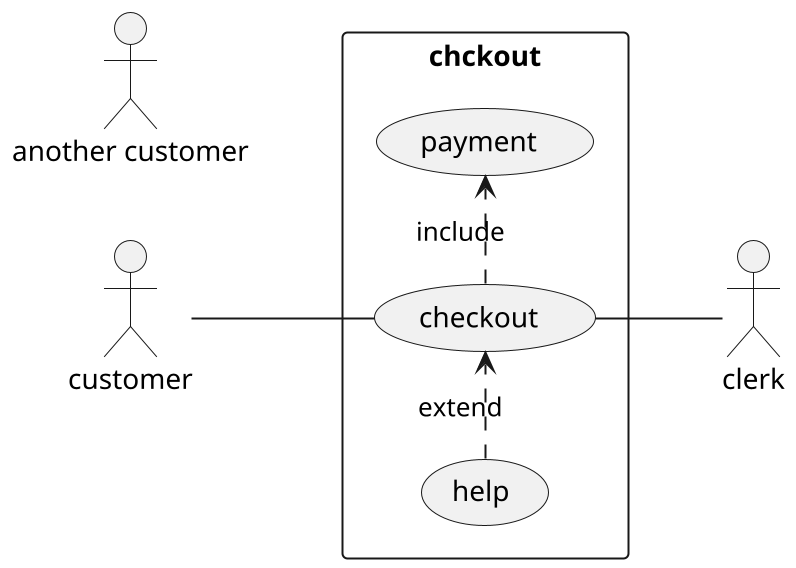 @startuml sample
scale 2
left to right direction
skinparam packageStyle rect
actor customer
actor "another customer" as au
actor clerk
rectangle chckout {
    customer -- (checkout)
    (checkout).> (payment): include
    (help).> (checkout): extend
    (checkout)-- clerk
}
@enduml
